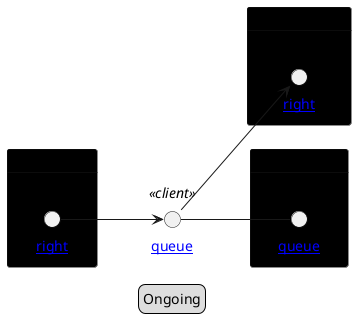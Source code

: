 @startuml
left to right direction

skinparam card {
    BorderThickness 0.5
    BackgroundColor 0
}

legend Ongoing

card Alice {
    circle "[[/work/transaction-types/queue-example/diagrams/right-send/{right} right]]" as owner1 <<send>>
}

circle "[[/work/transaction-types/queue-example/diagrams/queue-client/{queue} queue]]" as queue1 <<client>>

card Bob {
    circle "[[/work/transaction-types/queue-example/diagrams/right-receive/{right} right]]" as owner2 <<receive>>
}

card Carol {
    circle "[[/work/transaction-types/queue-example/diagrams/queue-server/{queue} queue]]" as queue2 <<server>>
}

queue1 -- queue2
owner1 --> queue1
queue1 --> owner2
@enduml